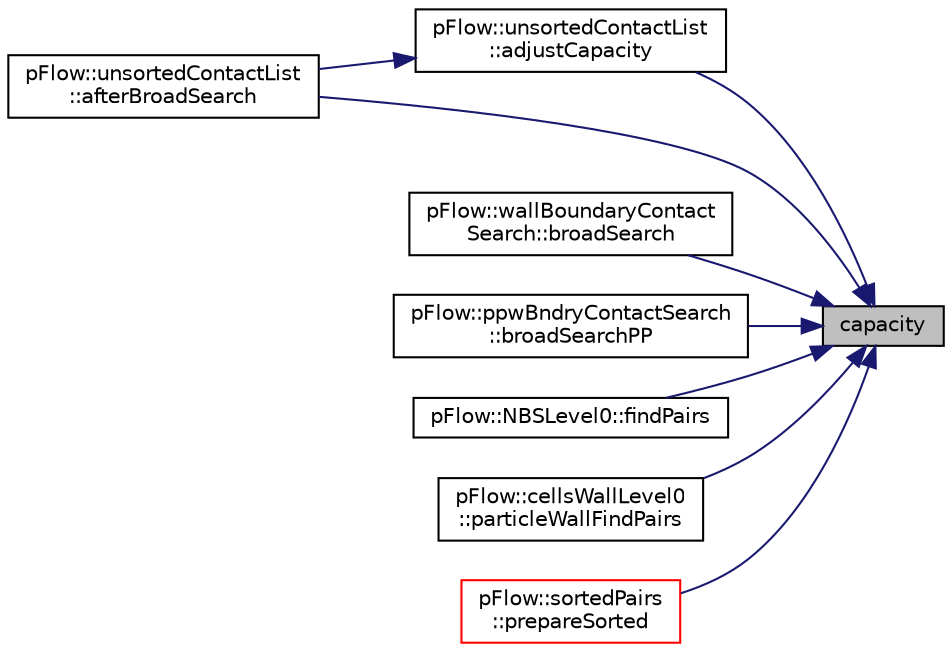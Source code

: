 digraph "capacity"
{
 // LATEX_PDF_SIZE
  edge [fontname="Helvetica",fontsize="10",labelfontname="Helvetica",labelfontsize="10"];
  node [fontname="Helvetica",fontsize="10",shape=record];
  rankdir="RL";
  Node1 [label="capacity",height=0.2,width=0.4,color="black", fillcolor="grey75", style="filled", fontcolor="black",tooltip=" "];
  Node1 -> Node2 [dir="back",color="midnightblue",fontsize="10",style="solid",fontname="Helvetica"];
  Node2 [label="pFlow::unsortedContactList\l::adjustCapacity",height=0.2,width=0.4,color="black", fillcolor="white", style="filled",URL="$classpFlow_1_1unsortedContactList.html#a094cab68474f9d487c8113228caf8c1a",tooltip=" "];
  Node2 -> Node3 [dir="back",color="midnightblue",fontsize="10",style="solid",fontname="Helvetica"];
  Node3 [label="pFlow::unsortedContactList\l::afterBroadSearch",height=0.2,width=0.4,color="black", fillcolor="white", style="filled",URL="$classpFlow_1_1unsortedContactList.html#a6141d3224e90a32108452817d4e08ea8",tooltip=" "];
  Node1 -> Node3 [dir="back",color="midnightblue",fontsize="10",style="solid",fontname="Helvetica"];
  Node1 -> Node4 [dir="back",color="midnightblue",fontsize="10",style="solid",fontname="Helvetica"];
  Node4 [label="pFlow::wallBoundaryContact\lSearch::broadSearch",height=0.2,width=0.4,color="black", fillcolor="white", style="filled",URL="$classpFlow_1_1wallBoundaryContactSearch.html#a828220c0f41c1191a5ddd0241976887e",tooltip=" "];
  Node1 -> Node5 [dir="back",color="midnightblue",fontsize="10",style="solid",fontname="Helvetica"];
  Node5 [label="pFlow::ppwBndryContactSearch\l::broadSearchPP",height=0.2,width=0.4,color="black", fillcolor="white", style="filled",URL="$classpFlow_1_1ppwBndryContactSearch.html#ae59f8093e7302aa1aa0b6f38d21fdf02",tooltip=" "];
  Node1 -> Node6 [dir="back",color="midnightblue",fontsize="10",style="solid",fontname="Helvetica"];
  Node6 [label="pFlow::NBSLevel0::findPairs",height=0.2,width=0.4,color="black", fillcolor="white", style="filled",URL="$classpFlow_1_1NBSLevel0.html#a1911e43ccda92056379f6a2026beb755",tooltip=" "];
  Node1 -> Node7 [dir="back",color="midnightblue",fontsize="10",style="solid",fontname="Helvetica"];
  Node7 [label="pFlow::cellsWallLevel0\l::particleWallFindPairs",height=0.2,width=0.4,color="black", fillcolor="white", style="filled",URL="$classpFlow_1_1cellsWallLevel0.html#a56aca7b20039ba847192786e9ea17679",tooltip=" "];
  Node1 -> Node8 [dir="back",color="midnightblue",fontsize="10",style="solid",fontname="Helvetica"];
  Node8 [label="pFlow::sortedPairs\l::prepareSorted",height=0.2,width=0.4,color="red", fillcolor="white", style="filled",URL="$classpFlow_1_1sortedPairs.html#a34f835663a19f31aa1999f867d6b2109",tooltip=" "];
}
